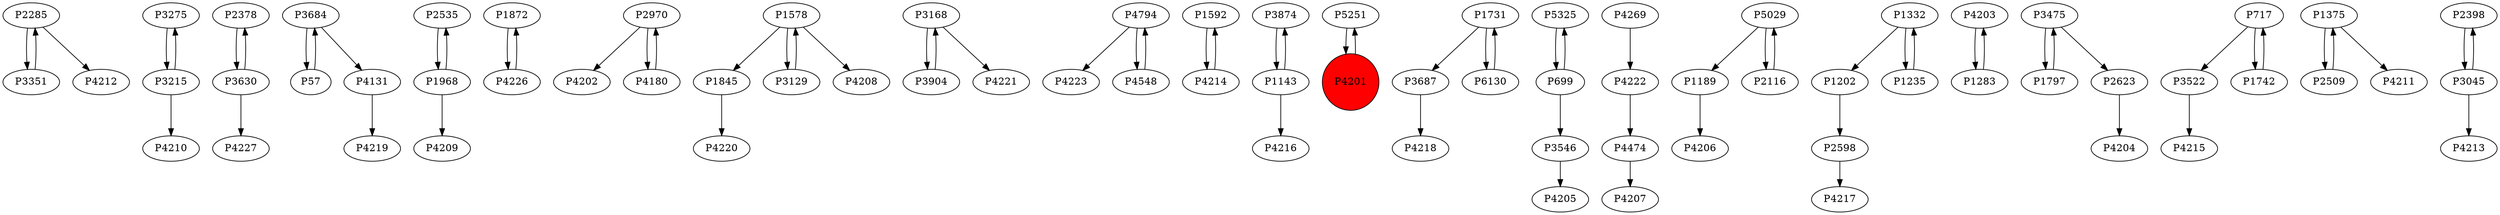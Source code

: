 digraph {
	P2285 -> P3351
	P3275 -> P3215
	P2378 -> P3630
	P4131 -> P4219
	P2535 -> P1968
	P1872 -> P4226
	P2970 -> P4202
	P1968 -> P4209
	P2285 -> P4212
	P1845 -> P4220
	P3168 -> P3904
	P4794 -> P4223
	P1592 -> P4214
	P3874 -> P1143
	P5251 -> P4201
	P1968 -> P2535
	P1578 -> P3129
	P3687 -> P4218
	P5325 -> P699
	P4226 -> P1872
	P3630 -> P2378
	P4269 -> P4222
	P4201 -> P5251
	P1731 -> P6130
	P4794 -> P4548
	P5029 -> P1189
	P699 -> P3546
	P57 -> P3684
	P1332 -> P1202
	P4548 -> P4794
	P1578 -> P4208
	P5029 -> P2116
	P3630 -> P4227
	P1731 -> P3687
	P4474 -> P4207
	P4203 -> P1283
	P2598 -> P4217
	P3168 -> P4221
	P3475 -> P1797
	P717 -> P3522
	P1283 -> P4203
	P717 -> P1742
	P1202 -> P2598
	P1742 -> P717
	P1375 -> P2509
	P2509 -> P1375
	P1332 -> P1235
	P2623 -> P4204
	P3215 -> P4210
	P4180 -> P2970
	P1235 -> P1332
	P2116 -> P5029
	P4222 -> P4474
	P4214 -> P1592
	P2398 -> P3045
	P3684 -> P57
	P3129 -> P1578
	P1578 -> P1845
	P3522 -> P4215
	P3045 -> P4213
	P3045 -> P2398
	P1143 -> P3874
	P6130 -> P1731
	P3546 -> P4205
	P3684 -> P4131
	P699 -> P5325
	P3904 -> P3168
	P3215 -> P3275
	P3475 -> P2623
	P2970 -> P4180
	P3351 -> P2285
	P1189 -> P4206
	P1143 -> P4216
	P1797 -> P3475
	P1375 -> P4211
	P4201 [shape=circle]
	P4201 [style=filled]
	P4201 [fillcolor=red]
}